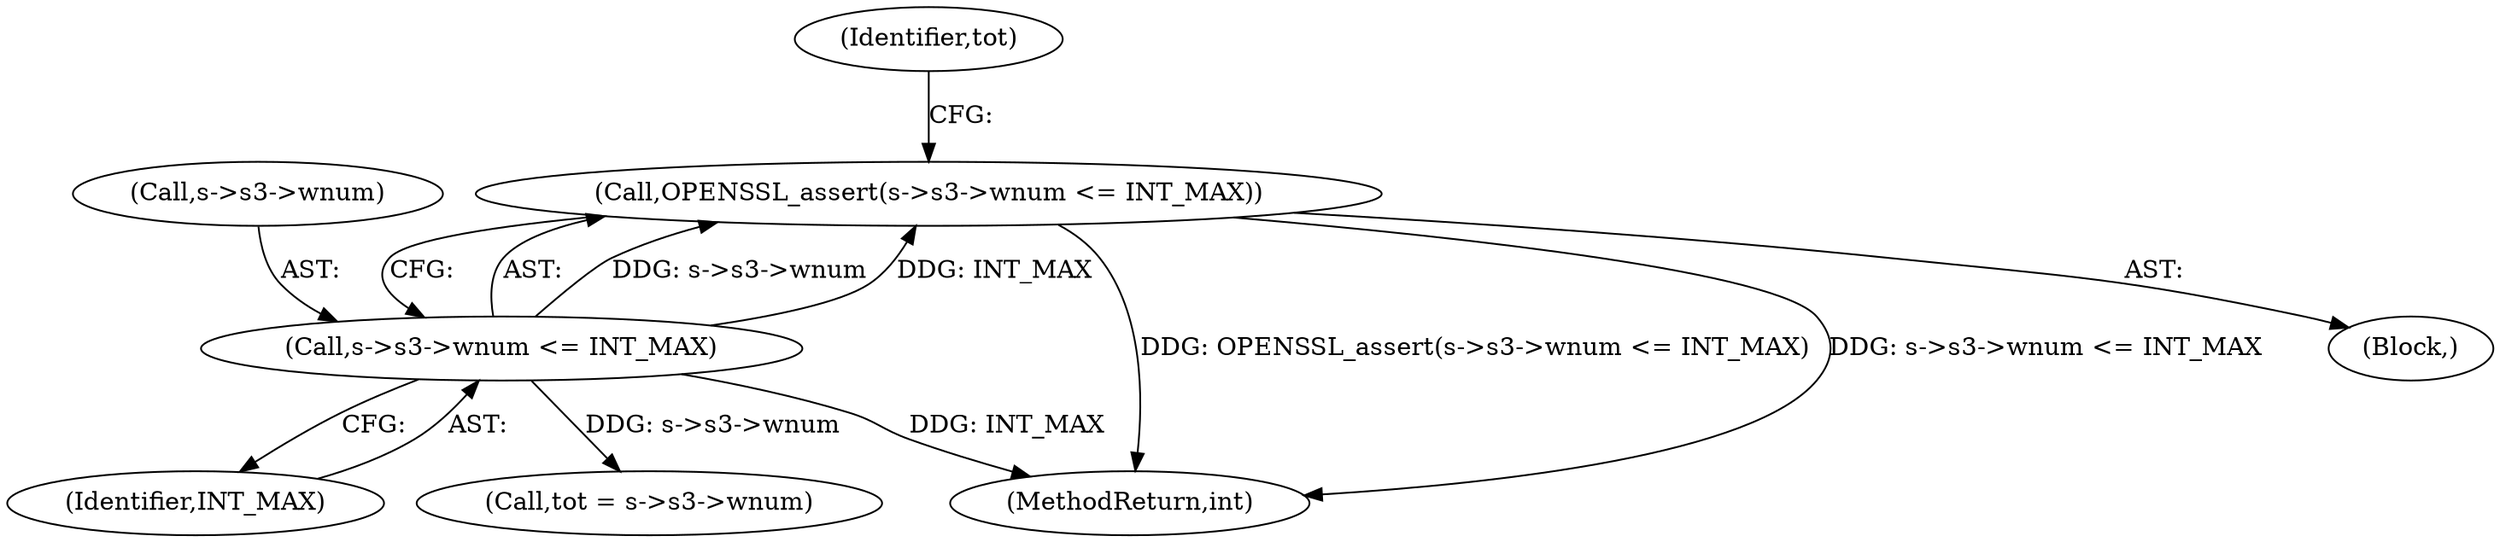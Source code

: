 digraph "0_openssl_77c77f0a1b9f15b869ca3342186dfbedd1119d0e@API" {
"1000145" [label="(Call,OPENSSL_assert(s->s3->wnum <= INT_MAX))"];
"1000146" [label="(Call,s->s3->wnum <= INT_MAX)"];
"1000152" [label="(Identifier,INT_MAX)"];
"1000146" [label="(Call,s->s3->wnum <= INT_MAX)"];
"1000153" [label="(Call,tot = s->s3->wnum)"];
"1000147" [label="(Call,s->s3->wnum)"];
"1000856" [label="(MethodReturn,int)"];
"1000121" [label="(Block,)"];
"1000154" [label="(Identifier,tot)"];
"1000145" [label="(Call,OPENSSL_assert(s->s3->wnum <= INT_MAX))"];
"1000145" -> "1000121"  [label="AST: "];
"1000145" -> "1000146"  [label="CFG: "];
"1000146" -> "1000145"  [label="AST: "];
"1000154" -> "1000145"  [label="CFG: "];
"1000145" -> "1000856"  [label="DDG: OPENSSL_assert(s->s3->wnum <= INT_MAX)"];
"1000145" -> "1000856"  [label="DDG: s->s3->wnum <= INT_MAX"];
"1000146" -> "1000145"  [label="DDG: s->s3->wnum"];
"1000146" -> "1000145"  [label="DDG: INT_MAX"];
"1000146" -> "1000152"  [label="CFG: "];
"1000147" -> "1000146"  [label="AST: "];
"1000152" -> "1000146"  [label="AST: "];
"1000146" -> "1000856"  [label="DDG: INT_MAX"];
"1000146" -> "1000153"  [label="DDG: s->s3->wnum"];
}
